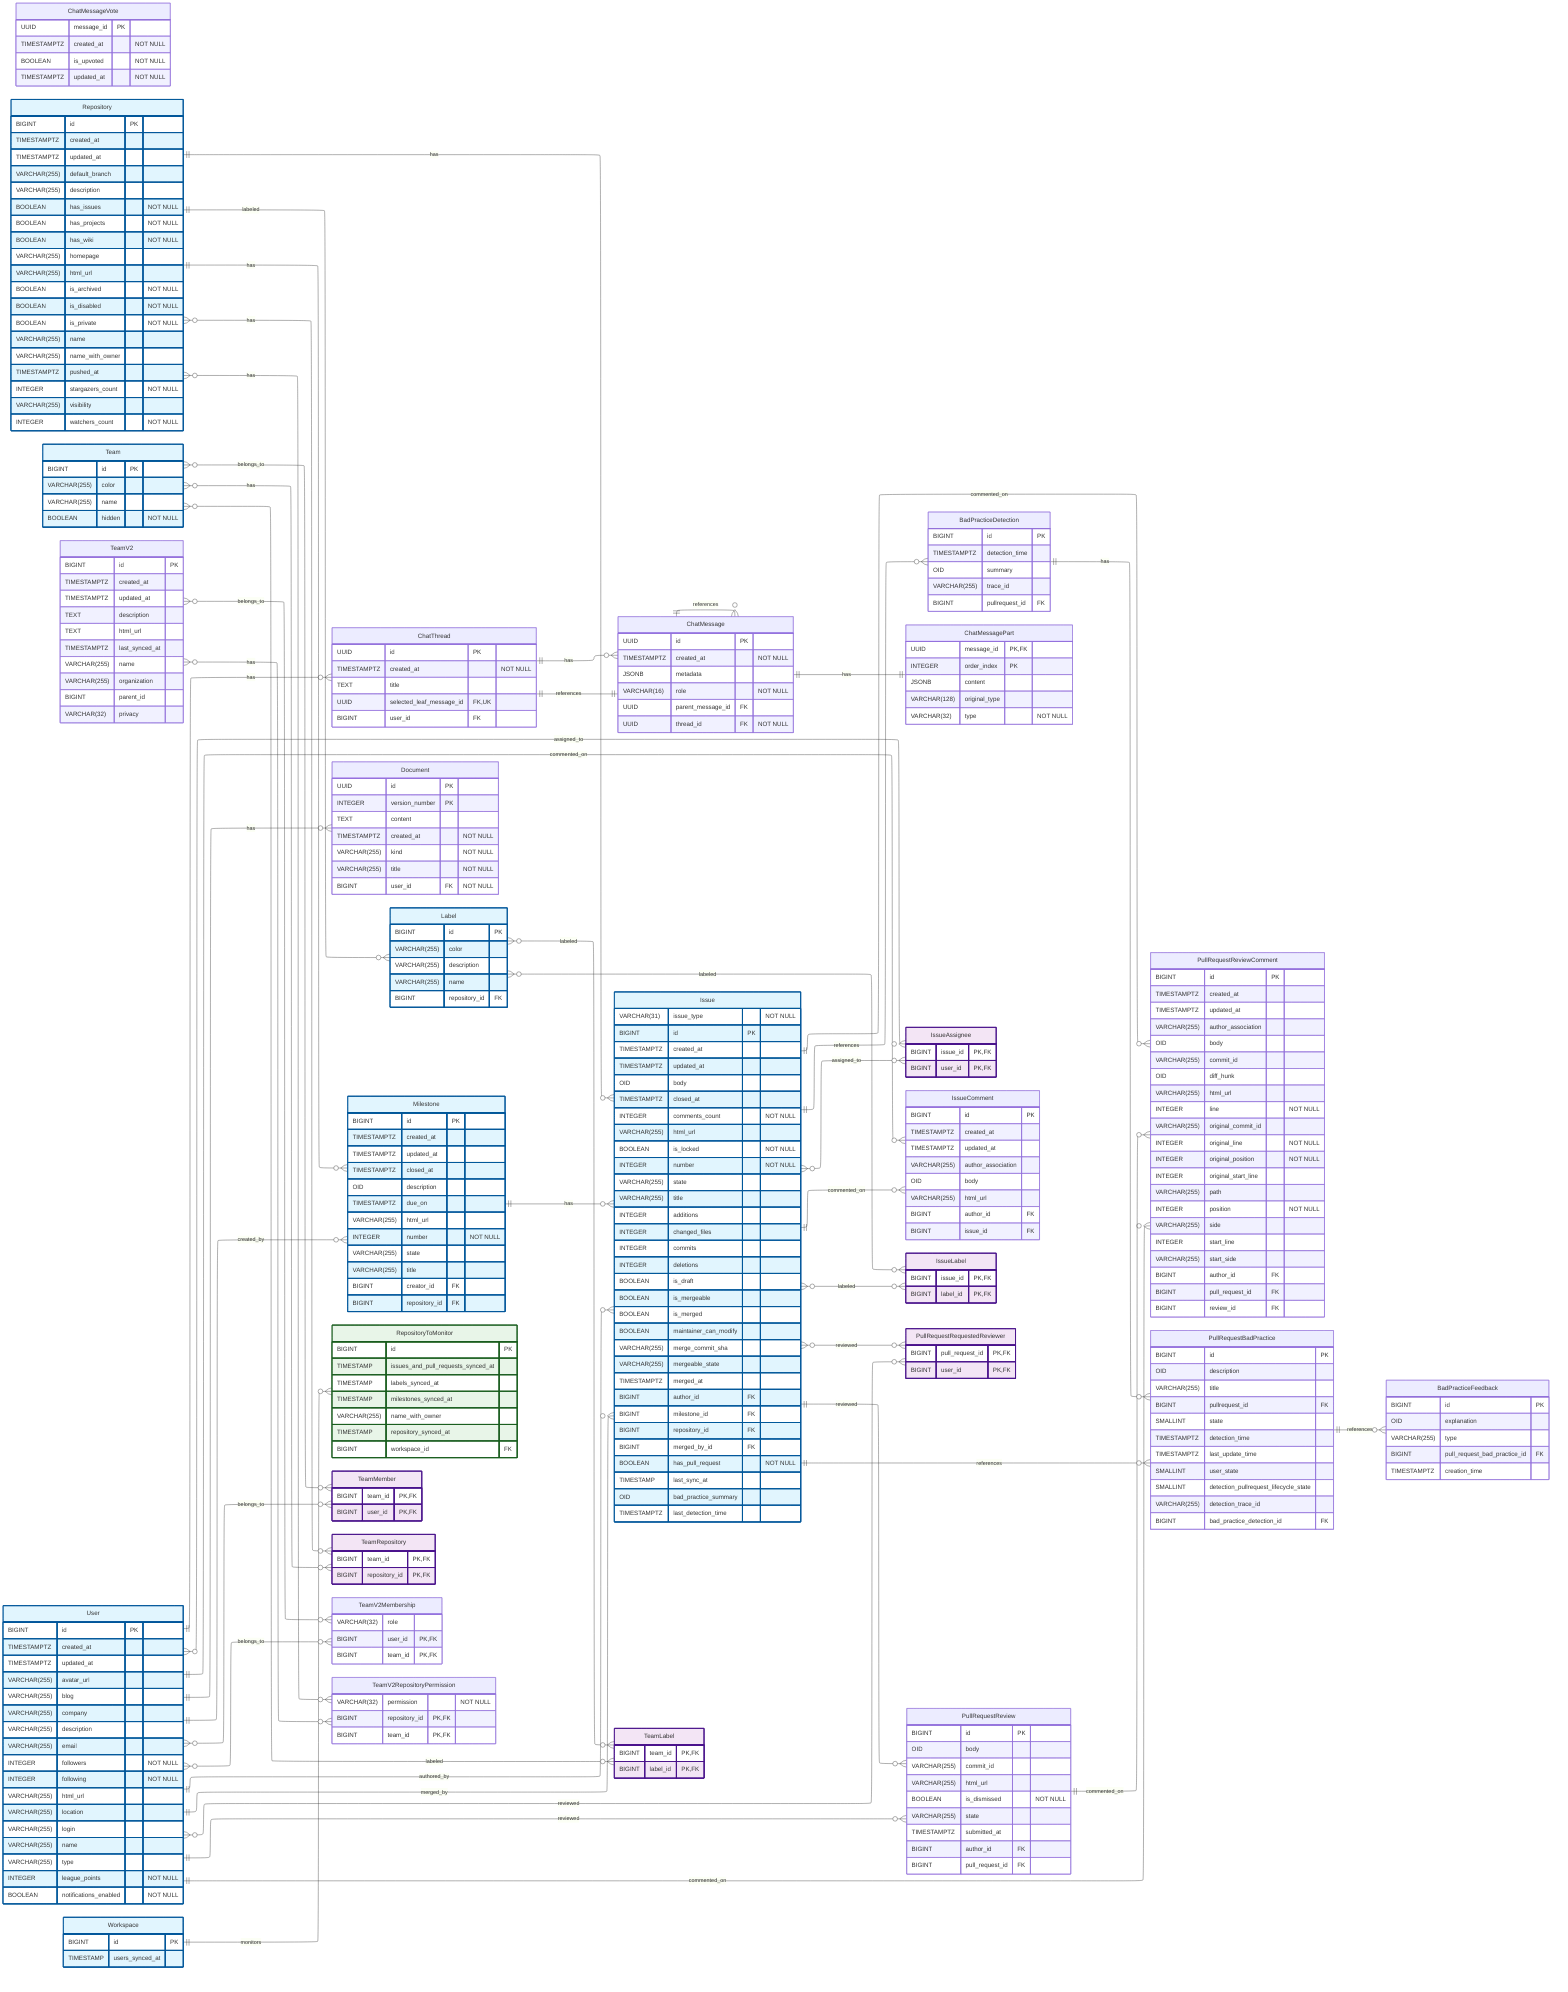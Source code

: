 ---
config:
    layout: elk
---
erDiagram
    %% Generated automatically from PostgreSQL database schema
    %% using scripts/generate_mermaid_erd.py
    %% To regenerate: npm run db:erd:generate

    direction LR

    BadPracticeDetection {
        BIGINT id PK
        TIMESTAMPTZ detection_time
        OID summary
        VARCHAR(255) trace_id
        BIGINT pullrequest_id FK
    }

    BadPracticeFeedback {
        BIGINT id PK
        OID explanation
        VARCHAR(255) type
        BIGINT pull_request_bad_practice_id FK
        TIMESTAMPTZ creation_time
    }

    ChatMessage {
        UUID id PK
        TIMESTAMPTZ created_at "NOT NULL"
        JSONB metadata
        VARCHAR(16) role "NOT NULL"
        UUID parent_message_id FK
        UUID thread_id FK "NOT NULL"
    }

    ChatMessagePart {
        UUID message_id PK,FK
        INTEGER order_index PK
        JSONB content
        VARCHAR(128) original_type
        VARCHAR(32) type "NOT NULL"
    }

    ChatMessageVote {
        UUID message_id PK
        TIMESTAMPTZ created_at "NOT NULL"
        BOOLEAN is_upvoted "NOT NULL"
        TIMESTAMPTZ updated_at "NOT NULL"
    }

    ChatThread {
        UUID id PK
        TIMESTAMPTZ created_at "NOT NULL"
        TEXT title
        UUID selected_leaf_message_id FK,UK
        BIGINT user_id FK
    }

    Document {
        UUID id PK
        INTEGER version_number PK
        TEXT content
        TIMESTAMPTZ created_at "NOT NULL"
        VARCHAR(255) kind "NOT NULL"
        VARCHAR(255) title "NOT NULL"
        BIGINT user_id FK "NOT NULL"
    }

    Issue {
        VARCHAR(31) issue_type "NOT NULL"
        BIGINT id PK
        TIMESTAMPTZ created_at
        TIMESTAMPTZ updated_at
        OID body
        TIMESTAMPTZ closed_at
        INTEGER comments_count "NOT NULL"
        VARCHAR(255) html_url
        BOOLEAN is_locked "NOT NULL"
        INTEGER number "NOT NULL"
        VARCHAR(255) state
        VARCHAR(255) title
        INTEGER additions
        INTEGER changed_files
        INTEGER commits
        INTEGER deletions
        BOOLEAN is_draft
        BOOLEAN is_mergeable
        BOOLEAN is_merged
        BOOLEAN maintainer_can_modify
        VARCHAR(255) merge_commit_sha
        VARCHAR(255) mergeable_state
        TIMESTAMPTZ merged_at
        BIGINT author_id FK
        BIGINT milestone_id FK
        BIGINT repository_id FK
        BIGINT merged_by_id FK
        BOOLEAN has_pull_request "NOT NULL"
        TIMESTAMP last_sync_at
        OID bad_practice_summary
        TIMESTAMPTZ last_detection_time
    }

    IssueAssignee {
        BIGINT issue_id PK,FK
        BIGINT user_id PK,FK
    }

    IssueComment {
        BIGINT id PK
        TIMESTAMPTZ created_at
        TIMESTAMPTZ updated_at
        VARCHAR(255) author_association
        OID body
        VARCHAR(255) html_url
        BIGINT author_id FK
        BIGINT issue_id FK
    }

    IssueLabel {
        BIGINT issue_id PK,FK
        BIGINT label_id PK,FK
    }

    Label {
        BIGINT id PK
        VARCHAR(255) color
        VARCHAR(255) description
        VARCHAR(255) name
        BIGINT repository_id FK
    }

    Milestone {
        BIGINT id PK
        TIMESTAMPTZ created_at
        TIMESTAMPTZ updated_at
        TIMESTAMPTZ closed_at
        OID description
        TIMESTAMPTZ due_on
        VARCHAR(255) html_url
        INTEGER number "NOT NULL"
        VARCHAR(255) state
        VARCHAR(255) title
        BIGINT creator_id FK
        BIGINT repository_id FK
    }

    PullRequestRequestedReviewer {
        BIGINT pull_request_id PK,FK
        BIGINT user_id PK,FK
    }

    PullRequestReview {
        BIGINT id PK
        OID body
        VARCHAR(255) commit_id
        VARCHAR(255) html_url
        BOOLEAN is_dismissed "NOT NULL"
        VARCHAR(255) state
        TIMESTAMPTZ submitted_at
        BIGINT author_id FK
        BIGINT pull_request_id FK
    }

    PullRequestReviewComment {
        BIGINT id PK
        TIMESTAMPTZ created_at
        TIMESTAMPTZ updated_at
        VARCHAR(255) author_association
        OID body
        VARCHAR(255) commit_id
        OID diff_hunk
        VARCHAR(255) html_url
        INTEGER line "NOT NULL"
        VARCHAR(255) original_commit_id
        INTEGER original_line "NOT NULL"
        INTEGER original_position "NOT NULL"
        INTEGER original_start_line
        VARCHAR(255) path
        INTEGER position "NOT NULL"
        VARCHAR(255) side
        INTEGER start_line
        VARCHAR(255) start_side
        BIGINT author_id FK
        BIGINT pull_request_id FK
        BIGINT review_id FK
    }

    PullRequestBadPractice {
        BIGINT id PK
        OID description
        VARCHAR(255) title
        BIGINT pullrequest_id FK
        SMALLINT state
        TIMESTAMPTZ detection_time
        TIMESTAMPTZ last_update_time
        SMALLINT user_state
        SMALLINT detection_pullrequest_lifecycle_state
        VARCHAR(255) detection_trace_id
        BIGINT bad_practice_detection_id FK
    }

    Repository {
        BIGINT id PK
        TIMESTAMPTZ created_at
        TIMESTAMPTZ updated_at
        VARCHAR(255) default_branch
        VARCHAR(255) description
        BOOLEAN has_issues "NOT NULL"
        BOOLEAN has_projects "NOT NULL"
        BOOLEAN has_wiki "NOT NULL"
        VARCHAR(255) homepage
        VARCHAR(255) html_url
        BOOLEAN is_archived "NOT NULL"
        BOOLEAN is_disabled "NOT NULL"
        BOOLEAN is_private "NOT NULL"
        VARCHAR(255) name
        VARCHAR(255) name_with_owner
        TIMESTAMPTZ pushed_at
        INTEGER stargazers_count "NOT NULL"
        VARCHAR(255) visibility
        INTEGER watchers_count "NOT NULL"
    }

    RepositoryToMonitor {
        BIGINT id PK
        TIMESTAMP issues_and_pull_requests_synced_at
        TIMESTAMP labels_synced_at
        TIMESTAMP milestones_synced_at
        VARCHAR(255) name_with_owner
        TIMESTAMP repository_synced_at
        BIGINT workspace_id FK
    }

    Team {
        BIGINT id PK
        VARCHAR(255) color
        VARCHAR(255) name
        BOOLEAN hidden "NOT NULL"
    }

    TeamLabel {
        BIGINT team_id PK,FK
        BIGINT label_id PK,FK
    }

    TeamMember {
        BIGINT team_id PK,FK
        BIGINT user_id PK,FK
    }

    TeamRepository {
        BIGINT team_id PK,FK
        BIGINT repository_id PK,FK
    }

    TeamV2 {
        BIGINT id PK
        TIMESTAMPTZ created_at
        TIMESTAMPTZ updated_at
        TEXT description
        TEXT html_url
        TIMESTAMPTZ last_synced_at
        VARCHAR(255) name
        VARCHAR(255) organization
        BIGINT parent_id
        VARCHAR(32) privacy
    }

    TeamV2Membership {
        VARCHAR(32) role
        BIGINT user_id PK,FK
        BIGINT team_id PK,FK
    }

    TeamV2RepositoryPermission {
        VARCHAR(32) permission "NOT NULL"
        BIGINT repository_id PK,FK
        BIGINT team_id PK,FK
    }

    User {
        BIGINT id PK
        TIMESTAMPTZ created_at
        TIMESTAMPTZ updated_at
        VARCHAR(255) avatar_url
        VARCHAR(255) blog
        VARCHAR(255) company
        VARCHAR(255) description
        VARCHAR(255) email
        INTEGER followers "NOT NULL"
        INTEGER following "NOT NULL"
        VARCHAR(255) html_url
        VARCHAR(255) location
        VARCHAR(255) login
        VARCHAR(255) name
        VARCHAR(255) type
        INTEGER league_points "NOT NULL"
        BOOLEAN notifications_enabled "NOT NULL"
    }

    Workspace {
        BIGINT id PK
        TIMESTAMP users_synced_at
    }

    %% Relationships
    %% One-to-One relationships
    ChatMessage ||--|| ChatMessagePart : has
    ChatMessage ||--|| ChatThread : references

    %% One-to-Many relationships
    Issue ||--o{ BadPracticeDetection : references
    PullRequestBadPractice ||--o{ BadPracticeFeedback : references
    ChatMessage ||--o{ ChatMessage : references
    ChatThread ||--o{ ChatMessage : has
    User ||--o{ ChatThread : has
    User ||--o{ Document : has
    User ||--o{ Issue : authored_by
    User ||--o{ Issue : merged_by
    Milestone ||--o{ Issue : has
    Repository ||--o{ Issue : has
    User ||--o{ IssueComment : commented_on
    Issue ||--o{ IssueComment : commented_on
    Repository ||--o{ Label : labeled
    User ||--o{ Milestone : created_by
    Repository ||--o{ Milestone : has
    User ||--o{ PullRequestReview : reviewed
    Issue ||--o{ PullRequestReview : reviewed
    User ||--o{ PullRequestReviewComment : commented_on
    Issue ||--o{ PullRequestReviewComment : commented_on
    PullRequestReview ||--o{ PullRequestReviewComment : commented_on
    BadPracticeDetection ||--o{ PullRequestBadPractice : has
    Issue ||--o{ PullRequestBadPractice : references
    Workspace ||--o{ RepositoryToMonitor : monitors

    %% Many-to-Many relationships
    Issue }o--o{ IssueAssignee : assigned_to
    User }o--o{ IssueAssignee : assigned_to
    Issue }o--o{ IssueLabel : labeled
    Label }o--o{ IssueLabel : labeled
    Issue }o--o{ PullRequestRequestedReviewer : reviewed
    User }o--o{ PullRequestRequestedReviewer : reviewed
    Label }o--o{ TeamLabel : labeled
    Team }o--o{ TeamLabel : labeled
    Team }o--o{ TeamMember : belongs_to
    User }o--o{ TeamMember : belongs_to
    Repository }o--o{ TeamRepository : has
    Team }o--o{ TeamRepository : has
    TeamV2 }o--o{ TeamV2Membership : belongs_to
    User }o--o{ TeamV2Membership : belongs_to
    Repository }o--o{ TeamV2RepositoryPermission : has
    TeamV2 }o--o{ TeamV2RepositoryPermission : has

    %% Styling
    classDef primaryEntity fill:#e1f5fe,stroke:#01579b,stroke-width:2px
    classDef associationEntity fill:#f3e5f5,stroke:#4a148c,stroke-width:2px
    classDef metadataEntity fill:#e8f5e8,stroke:#1b5e20,stroke-width:2px

    class Issue primaryEntity
    class IssueAssignee associationEntity
    class IssueLabel associationEntity
    class Label primaryEntity
    class Milestone primaryEntity
    class PullRequestRequestedReviewer associationEntity
    class Repository primaryEntity
    class RepositoryToMonitor metadataEntity
    class Team primaryEntity
    class TeamLabel associationEntity
    class TeamMember associationEntity
    class TeamRepository associationEntity
    class User primaryEntity
    class Workspace primaryEntity